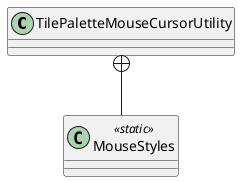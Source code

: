 @startuml
class TilePaletteMouseCursorUtility {
}
class MouseStyles <<static>> {
}
TilePaletteMouseCursorUtility +-- MouseStyles
@enduml
